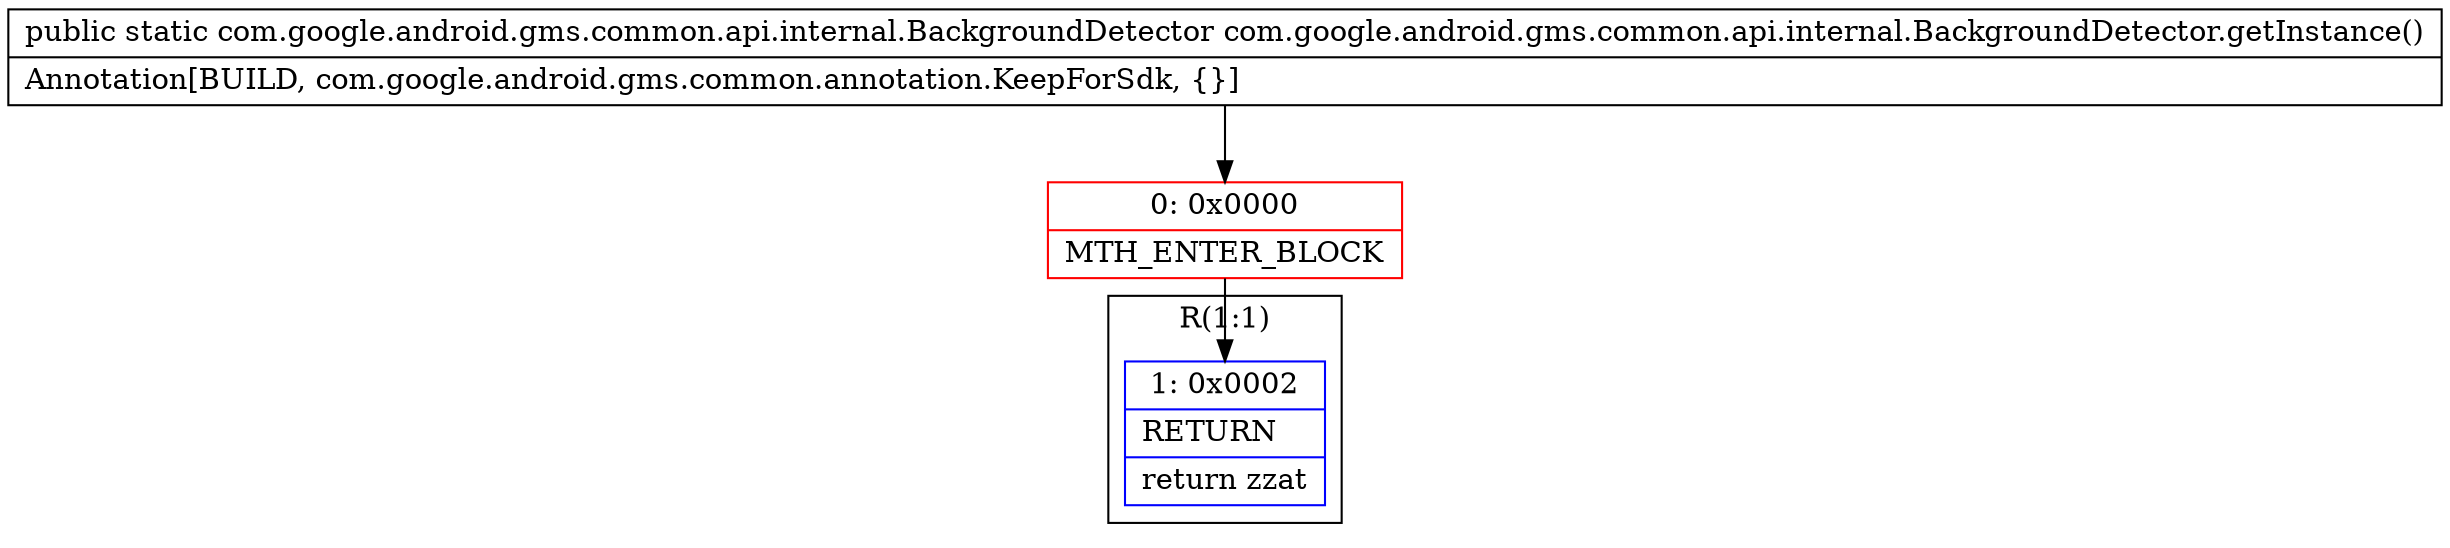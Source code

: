 digraph "CFG forcom.google.android.gms.common.api.internal.BackgroundDetector.getInstance()Lcom\/google\/android\/gms\/common\/api\/internal\/BackgroundDetector;" {
subgraph cluster_Region_1890684536 {
label = "R(1:1)";
node [shape=record,color=blue];
Node_1 [shape=record,label="{1\:\ 0x0002|RETURN\l|return zzat\l}"];
}
Node_0 [shape=record,color=red,label="{0\:\ 0x0000|MTH_ENTER_BLOCK\l}"];
MethodNode[shape=record,label="{public static com.google.android.gms.common.api.internal.BackgroundDetector com.google.android.gms.common.api.internal.BackgroundDetector.getInstance()  | Annotation[BUILD, com.google.android.gms.common.annotation.KeepForSdk, \{\}]\l}"];
MethodNode -> Node_0;
Node_0 -> Node_1;
}

